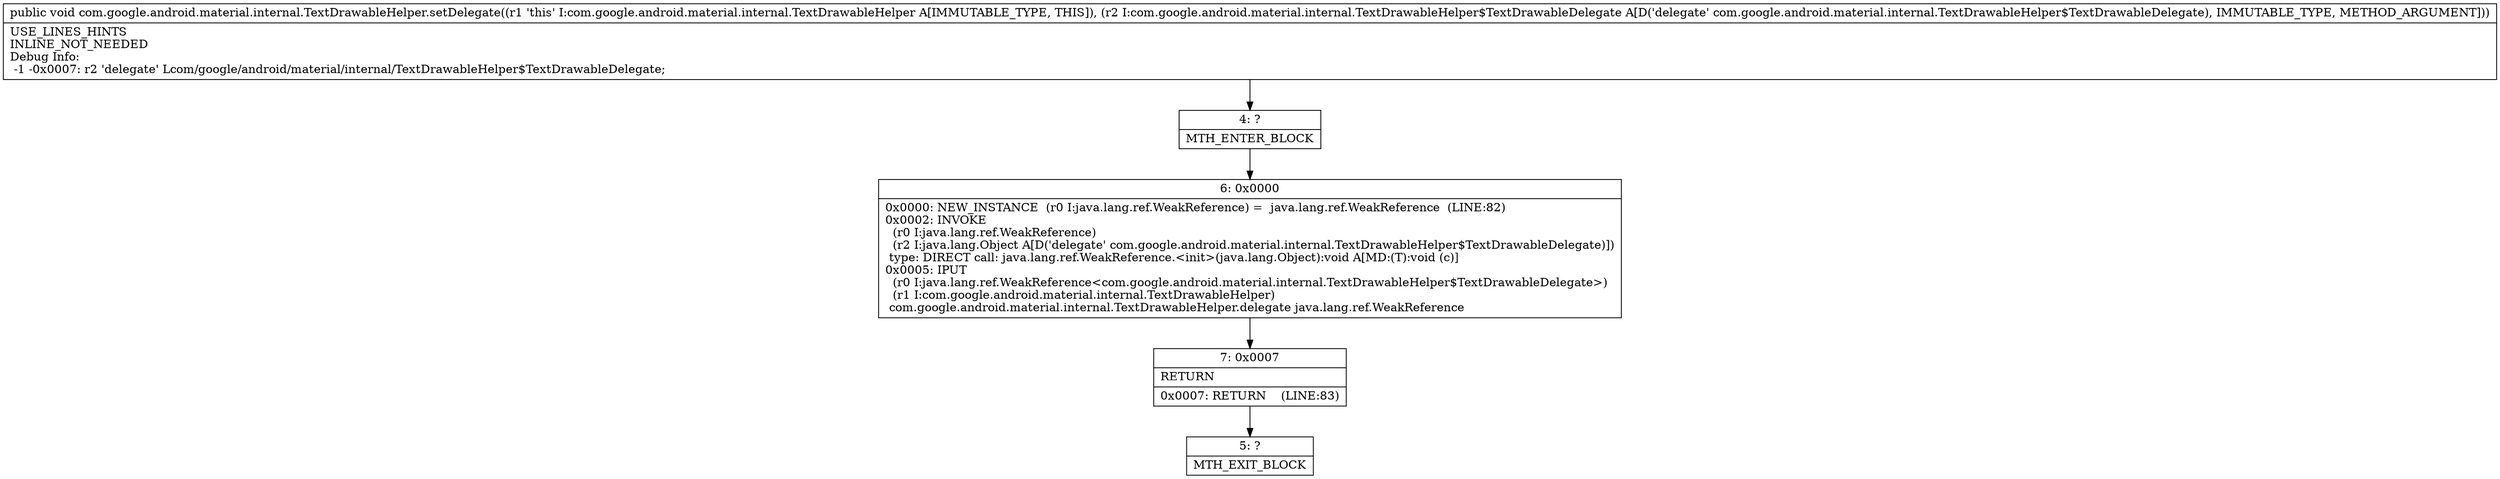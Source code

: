 digraph "CFG forcom.google.android.material.internal.TextDrawableHelper.setDelegate(Lcom\/google\/android\/material\/internal\/TextDrawableHelper$TextDrawableDelegate;)V" {
Node_4 [shape=record,label="{4\:\ ?|MTH_ENTER_BLOCK\l}"];
Node_6 [shape=record,label="{6\:\ 0x0000|0x0000: NEW_INSTANCE  (r0 I:java.lang.ref.WeakReference) =  java.lang.ref.WeakReference  (LINE:82)\l0x0002: INVOKE  \l  (r0 I:java.lang.ref.WeakReference)\l  (r2 I:java.lang.Object A[D('delegate' com.google.android.material.internal.TextDrawableHelper$TextDrawableDelegate)])\l type: DIRECT call: java.lang.ref.WeakReference.\<init\>(java.lang.Object):void A[MD:(T):void (c)]\l0x0005: IPUT  \l  (r0 I:java.lang.ref.WeakReference\<com.google.android.material.internal.TextDrawableHelper$TextDrawableDelegate\>)\l  (r1 I:com.google.android.material.internal.TextDrawableHelper)\l com.google.android.material.internal.TextDrawableHelper.delegate java.lang.ref.WeakReference \l}"];
Node_7 [shape=record,label="{7\:\ 0x0007|RETURN\l|0x0007: RETURN    (LINE:83)\l}"];
Node_5 [shape=record,label="{5\:\ ?|MTH_EXIT_BLOCK\l}"];
MethodNode[shape=record,label="{public void com.google.android.material.internal.TextDrawableHelper.setDelegate((r1 'this' I:com.google.android.material.internal.TextDrawableHelper A[IMMUTABLE_TYPE, THIS]), (r2 I:com.google.android.material.internal.TextDrawableHelper$TextDrawableDelegate A[D('delegate' com.google.android.material.internal.TextDrawableHelper$TextDrawableDelegate), IMMUTABLE_TYPE, METHOD_ARGUMENT]))  | USE_LINES_HINTS\lINLINE_NOT_NEEDED\lDebug Info:\l  \-1 \-0x0007: r2 'delegate' Lcom\/google\/android\/material\/internal\/TextDrawableHelper$TextDrawableDelegate;\l}"];
MethodNode -> Node_4;Node_4 -> Node_6;
Node_6 -> Node_7;
Node_7 -> Node_5;
}

